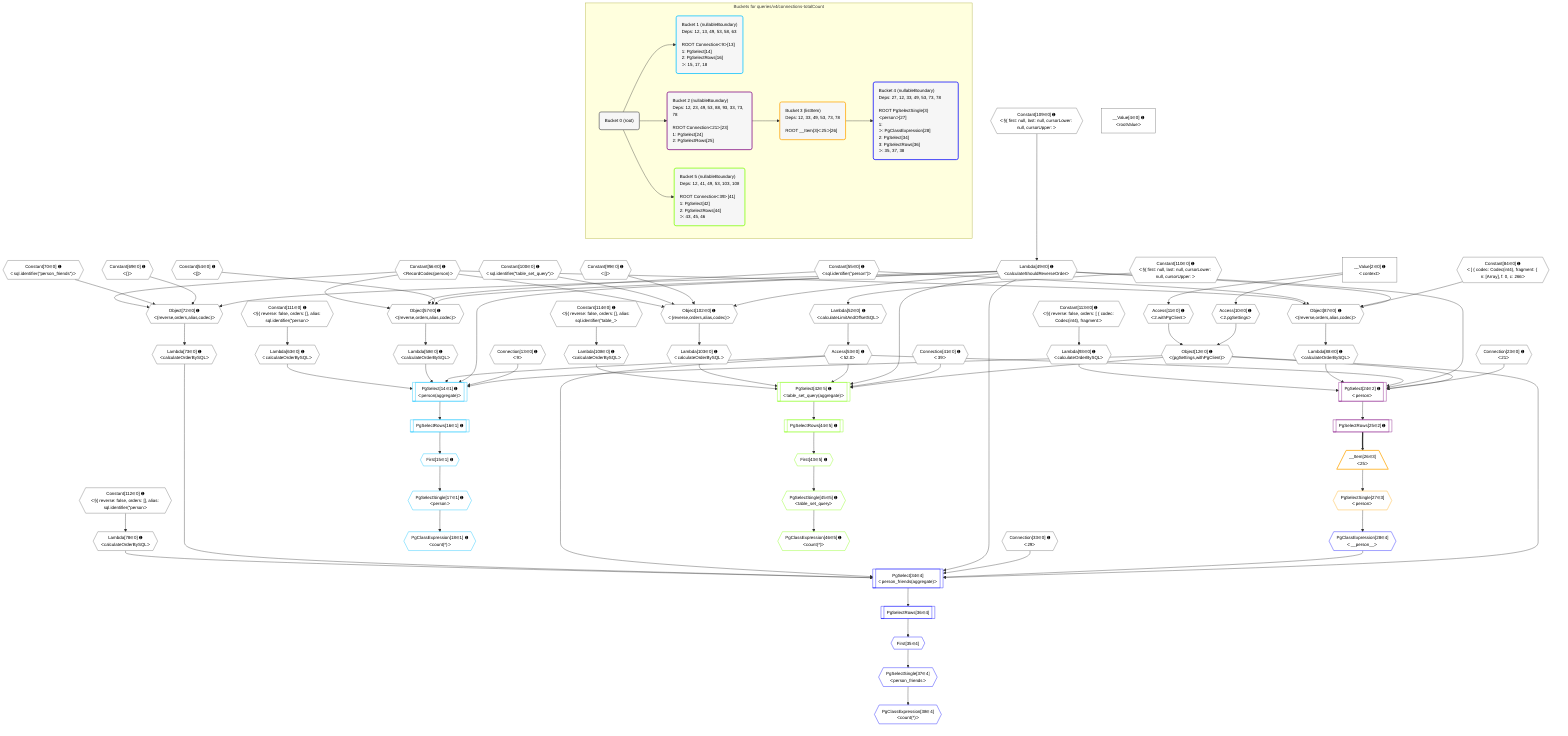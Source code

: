 %%{init: {'themeVariables': { 'fontSize': '12px'}}}%%
graph TD
    classDef path fill:#eee,stroke:#000,color:#000
    classDef plan fill:#fff,stroke-width:1px,color:#000
    classDef itemplan fill:#fff,stroke-width:2px,color:#000
    classDef unbatchedplan fill:#dff,stroke-width:1px,color:#000
    classDef sideeffectplan fill:#fcc,stroke-width:2px,color:#000
    classDef bucket fill:#f6f6f6,color:#000,stroke-width:2px,text-align:left


    %% plan dependencies
    Object57{{"Object[57∈0] ➊<br />ᐸ{reverse,orders,alias,codec}ᐳ"}}:::plan
    Lambda49{{"Lambda[49∈0] ➊<br />ᐸcalculateShouldReverseOrderᐳ"}}:::plan
    Constant54{{"Constant[54∈0] ➊<br />ᐸ[]ᐳ"}}:::plan
    Constant55{{"Constant[55∈0] ➊<br />ᐸsql.identifier(”person”)ᐳ"}}:::plan
    Constant56{{"Constant[56∈0] ➊<br />ᐸRecordCodec(person)ᐳ"}}:::plan
    Lambda49 & Constant54 & Constant55 & Constant56 --> Object57
    Object72{{"Object[72∈0] ➊<br />ᐸ{reverse,orders,alias,codec}ᐳ"}}:::plan
    Constant69{{"Constant[69∈0] ➊<br />ᐸ[]ᐳ"}}:::plan
    Constant70{{"Constant[70∈0] ➊<br />ᐸsql.identifier(”person_friends”)ᐳ"}}:::plan
    Lambda49 & Constant69 & Constant70 & Constant56 --> Object72
    Object87{{"Object[87∈0] ➊<br />ᐸ{reverse,orders,alias,codec}ᐳ"}}:::plan
    Constant84{{"Constant[84∈0] ➊<br />ᐸ[ { codec: Codec(int4), fragment: { n: [Array], f: 0, c: 266ᐳ"}}:::plan
    Lambda49 & Constant84 & Constant55 & Constant56 --> Object87
    Object102{{"Object[102∈0] ➊<br />ᐸ{reverse,orders,alias,codec}ᐳ"}}:::plan
    Constant99{{"Constant[99∈0] ➊<br />ᐸ[]ᐳ"}}:::plan
    Constant100{{"Constant[100∈0] ➊<br />ᐸsql.identifier(”table_set_query”)ᐳ"}}:::plan
    Lambda49 & Constant99 & Constant100 & Constant56 --> Object102
    Object12{{"Object[12∈0] ➊<br />ᐸ{pgSettings,withPgClient}ᐳ"}}:::plan
    Access10{{"Access[10∈0] ➊<br />ᐸ2.pgSettingsᐳ"}}:::plan
    Access11{{"Access[11∈0] ➊<br />ᐸ2.withPgClientᐳ"}}:::plan
    Access10 & Access11 --> Object12
    __Value2["__Value[2∈0] ➊<br />ᐸcontextᐳ"]:::plan
    __Value2 --> Access10
    __Value2 --> Access11
    Constant109{{"Constant[109∈0] ➊<br />ᐸ§{ first: null, last: null, cursorLower: null, cursorUpper: ᐳ"}}:::plan
    Constant109 --> Lambda49
    Lambda52{{"Lambda[52∈0] ➊<br />ᐸcalculateLimitAndOffsetSQLᐳ"}}:::plan
    Constant110{{"Constant[110∈0] ➊<br />ᐸ§{ first: null, last: null, cursorLower: null, cursorUpper: ᐳ"}}:::plan
    Constant110 --> Lambda52
    Access53{{"Access[53∈0] ➊<br />ᐸ52.0ᐳ"}}:::plan
    Lambda52 --> Access53
    Lambda58{{"Lambda[58∈0] ➊<br />ᐸcalculateOrderBySQLᐳ"}}:::plan
    Object57 --> Lambda58
    Lambda63{{"Lambda[63∈0] ➊<br />ᐸcalculateOrderBySQLᐳ"}}:::plan
    Constant111{{"Constant[111∈0] ➊<br />ᐸ§{ reverse: false, orders: [], alias: sql.identifier(”personᐳ"}}:::plan
    Constant111 --> Lambda63
    Lambda73{{"Lambda[73∈0] ➊<br />ᐸcalculateOrderBySQLᐳ"}}:::plan
    Object72 --> Lambda73
    Lambda78{{"Lambda[78∈0] ➊<br />ᐸcalculateOrderBySQLᐳ"}}:::plan
    Constant112{{"Constant[112∈0] ➊<br />ᐸ§{ reverse: false, orders: [], alias: sql.identifier(”personᐳ"}}:::plan
    Constant112 --> Lambda78
    Lambda88{{"Lambda[88∈0] ➊<br />ᐸcalculateOrderBySQLᐳ"}}:::plan
    Object87 --> Lambda88
    Lambda93{{"Lambda[93∈0] ➊<br />ᐸcalculateOrderBySQLᐳ"}}:::plan
    Constant113{{"Constant[113∈0] ➊<br />ᐸ§{ reverse: false, orders: [ { codec: Codec(int4), fragment:ᐳ"}}:::plan
    Constant113 --> Lambda93
    Lambda103{{"Lambda[103∈0] ➊<br />ᐸcalculateOrderBySQLᐳ"}}:::plan
    Object102 --> Lambda103
    Lambda108{{"Lambda[108∈0] ➊<br />ᐸcalculateOrderBySQLᐳ"}}:::plan
    Constant114{{"Constant[114∈0] ➊<br />ᐸ§{ reverse: false, orders: [], alias: sql.identifier(”table_ᐳ"}}:::plan
    Constant114 --> Lambda108
    __Value4["__Value[4∈0] ➊<br />ᐸrootValueᐳ"]:::plan
    Connection13{{"Connection[13∈0] ➊<br />ᐸ9ᐳ"}}:::plan
    Connection23{{"Connection[23∈0] ➊<br />ᐸ21ᐳ"}}:::plan
    Connection33{{"Connection[33∈0] ➊<br />ᐸ29ᐳ"}}:::plan
    Connection41{{"Connection[41∈0] ➊<br />ᐸ39ᐳ"}}:::plan
    PgSelect14[["PgSelect[14∈1] ➊<br />ᐸperson(aggregate)ᐳ"]]:::plan
    Object12 & Connection13 & Lambda49 & Access53 & Lambda58 & Lambda63 --> PgSelect14
    First15{{"First[15∈1] ➊"}}:::plan
    PgSelectRows16[["PgSelectRows[16∈1] ➊"]]:::plan
    PgSelectRows16 --> First15
    PgSelect14 --> PgSelectRows16
    PgSelectSingle17{{"PgSelectSingle[17∈1] ➊<br />ᐸpersonᐳ"}}:::plan
    First15 --> PgSelectSingle17
    PgClassExpression18{{"PgClassExpression[18∈1] ➊<br />ᐸcount(*)ᐳ"}}:::plan
    PgSelectSingle17 --> PgClassExpression18
    PgSelect24[["PgSelect[24∈2] ➊<br />ᐸpersonᐳ"]]:::plan
    Object12 & Connection23 & Lambda49 & Access53 & Lambda88 & Lambda93 --> PgSelect24
    PgSelectRows25[["PgSelectRows[25∈2] ➊"]]:::plan
    PgSelect24 --> PgSelectRows25
    __Item26[/"__Item[26∈3]<br />ᐸ25ᐳ"\]:::itemplan
    PgSelectRows25 ==> __Item26
    PgSelectSingle27{{"PgSelectSingle[27∈3]<br />ᐸpersonᐳ"}}:::plan
    __Item26 --> PgSelectSingle27
    PgSelect34[["PgSelect[34∈4]<br />ᐸperson_friends(aggregate)ᐳ"]]:::plan
    PgClassExpression28{{"PgClassExpression[28∈4]<br />ᐸ__person__ᐳ"}}:::plan
    Object12 & PgClassExpression28 & Connection33 & Lambda49 & Access53 & Lambda73 & Lambda78 --> PgSelect34
    PgSelectSingle27 --> PgClassExpression28
    First35{{"First[35∈4]"}}:::plan
    PgSelectRows36[["PgSelectRows[36∈4]"]]:::plan
    PgSelectRows36 --> First35
    PgSelect34 --> PgSelectRows36
    PgSelectSingle37{{"PgSelectSingle[37∈4]<br />ᐸperson_friendsᐳ"}}:::plan
    First35 --> PgSelectSingle37
    PgClassExpression38{{"PgClassExpression[38∈4]<br />ᐸcount(*)ᐳ"}}:::plan
    PgSelectSingle37 --> PgClassExpression38
    PgSelect42[["PgSelect[42∈5] ➊<br />ᐸtable_set_query(aggregate)ᐳ"]]:::plan
    Object12 & Connection41 & Lambda49 & Access53 & Lambda103 & Lambda108 --> PgSelect42
    First43{{"First[43∈5] ➊"}}:::plan
    PgSelectRows44[["PgSelectRows[44∈5] ➊"]]:::plan
    PgSelectRows44 --> First43
    PgSelect42 --> PgSelectRows44
    PgSelectSingle45{{"PgSelectSingle[45∈5] ➊<br />ᐸtable_set_queryᐳ"}}:::plan
    First43 --> PgSelectSingle45
    PgClassExpression46{{"PgClassExpression[46∈5] ➊<br />ᐸcount(*)ᐳ"}}:::plan
    PgSelectSingle45 --> PgClassExpression46

    %% define steps

    subgraph "Buckets for queries/v4/connections-totalCount"
    Bucket0("Bucket 0 (root)"):::bucket
    classDef bucket0 stroke:#696969
    class Bucket0,__Value2,__Value4,Access10,Access11,Object12,Connection13,Connection23,Connection33,Connection41,Lambda49,Lambda52,Access53,Constant54,Constant55,Constant56,Object57,Lambda58,Lambda63,Constant69,Constant70,Object72,Lambda73,Lambda78,Constant84,Object87,Lambda88,Lambda93,Constant99,Constant100,Object102,Lambda103,Lambda108,Constant109,Constant110,Constant111,Constant112,Constant113,Constant114 bucket0
    Bucket1("Bucket 1 (nullableBoundary)<br />Deps: 12, 13, 49, 53, 58, 63<br /><br />ROOT Connectionᐸ9ᐳ[13]<br />1: PgSelect[14]<br />2: PgSelectRows[16]<br />ᐳ: 15, 17, 18"):::bucket
    classDef bucket1 stroke:#00bfff
    class Bucket1,PgSelect14,First15,PgSelectRows16,PgSelectSingle17,PgClassExpression18 bucket1
    Bucket2("Bucket 2 (nullableBoundary)<br />Deps: 12, 23, 49, 53, 88, 93, 33, 73, 78<br /><br />ROOT Connectionᐸ21ᐳ[23]<br />1: PgSelect[24]<br />2: PgSelectRows[25]"):::bucket
    classDef bucket2 stroke:#7f007f
    class Bucket2,PgSelect24,PgSelectRows25 bucket2
    Bucket3("Bucket 3 (listItem)<br />Deps: 12, 33, 49, 53, 73, 78<br /><br />ROOT __Item{3}ᐸ25ᐳ[26]"):::bucket
    classDef bucket3 stroke:#ffa500
    class Bucket3,__Item26,PgSelectSingle27 bucket3
    Bucket4("Bucket 4 (nullableBoundary)<br />Deps: 27, 12, 33, 49, 53, 73, 78<br /><br />ROOT PgSelectSingle{3}ᐸpersonᐳ[27]<br />1: <br />ᐳ: PgClassExpression[28]<br />2: PgSelect[34]<br />3: PgSelectRows[36]<br />ᐳ: 35, 37, 38"):::bucket
    classDef bucket4 stroke:#0000ff
    class Bucket4,PgClassExpression28,PgSelect34,First35,PgSelectRows36,PgSelectSingle37,PgClassExpression38 bucket4
    Bucket5("Bucket 5 (nullableBoundary)<br />Deps: 12, 41, 49, 53, 103, 108<br /><br />ROOT Connectionᐸ39ᐳ[41]<br />1: PgSelect[42]<br />2: PgSelectRows[44]<br />ᐳ: 43, 45, 46"):::bucket
    classDef bucket5 stroke:#7fff00
    class Bucket5,PgSelect42,First43,PgSelectRows44,PgSelectSingle45,PgClassExpression46 bucket5
    Bucket0 --> Bucket1 & Bucket2 & Bucket5
    Bucket2 --> Bucket3
    Bucket3 --> Bucket4
    end
